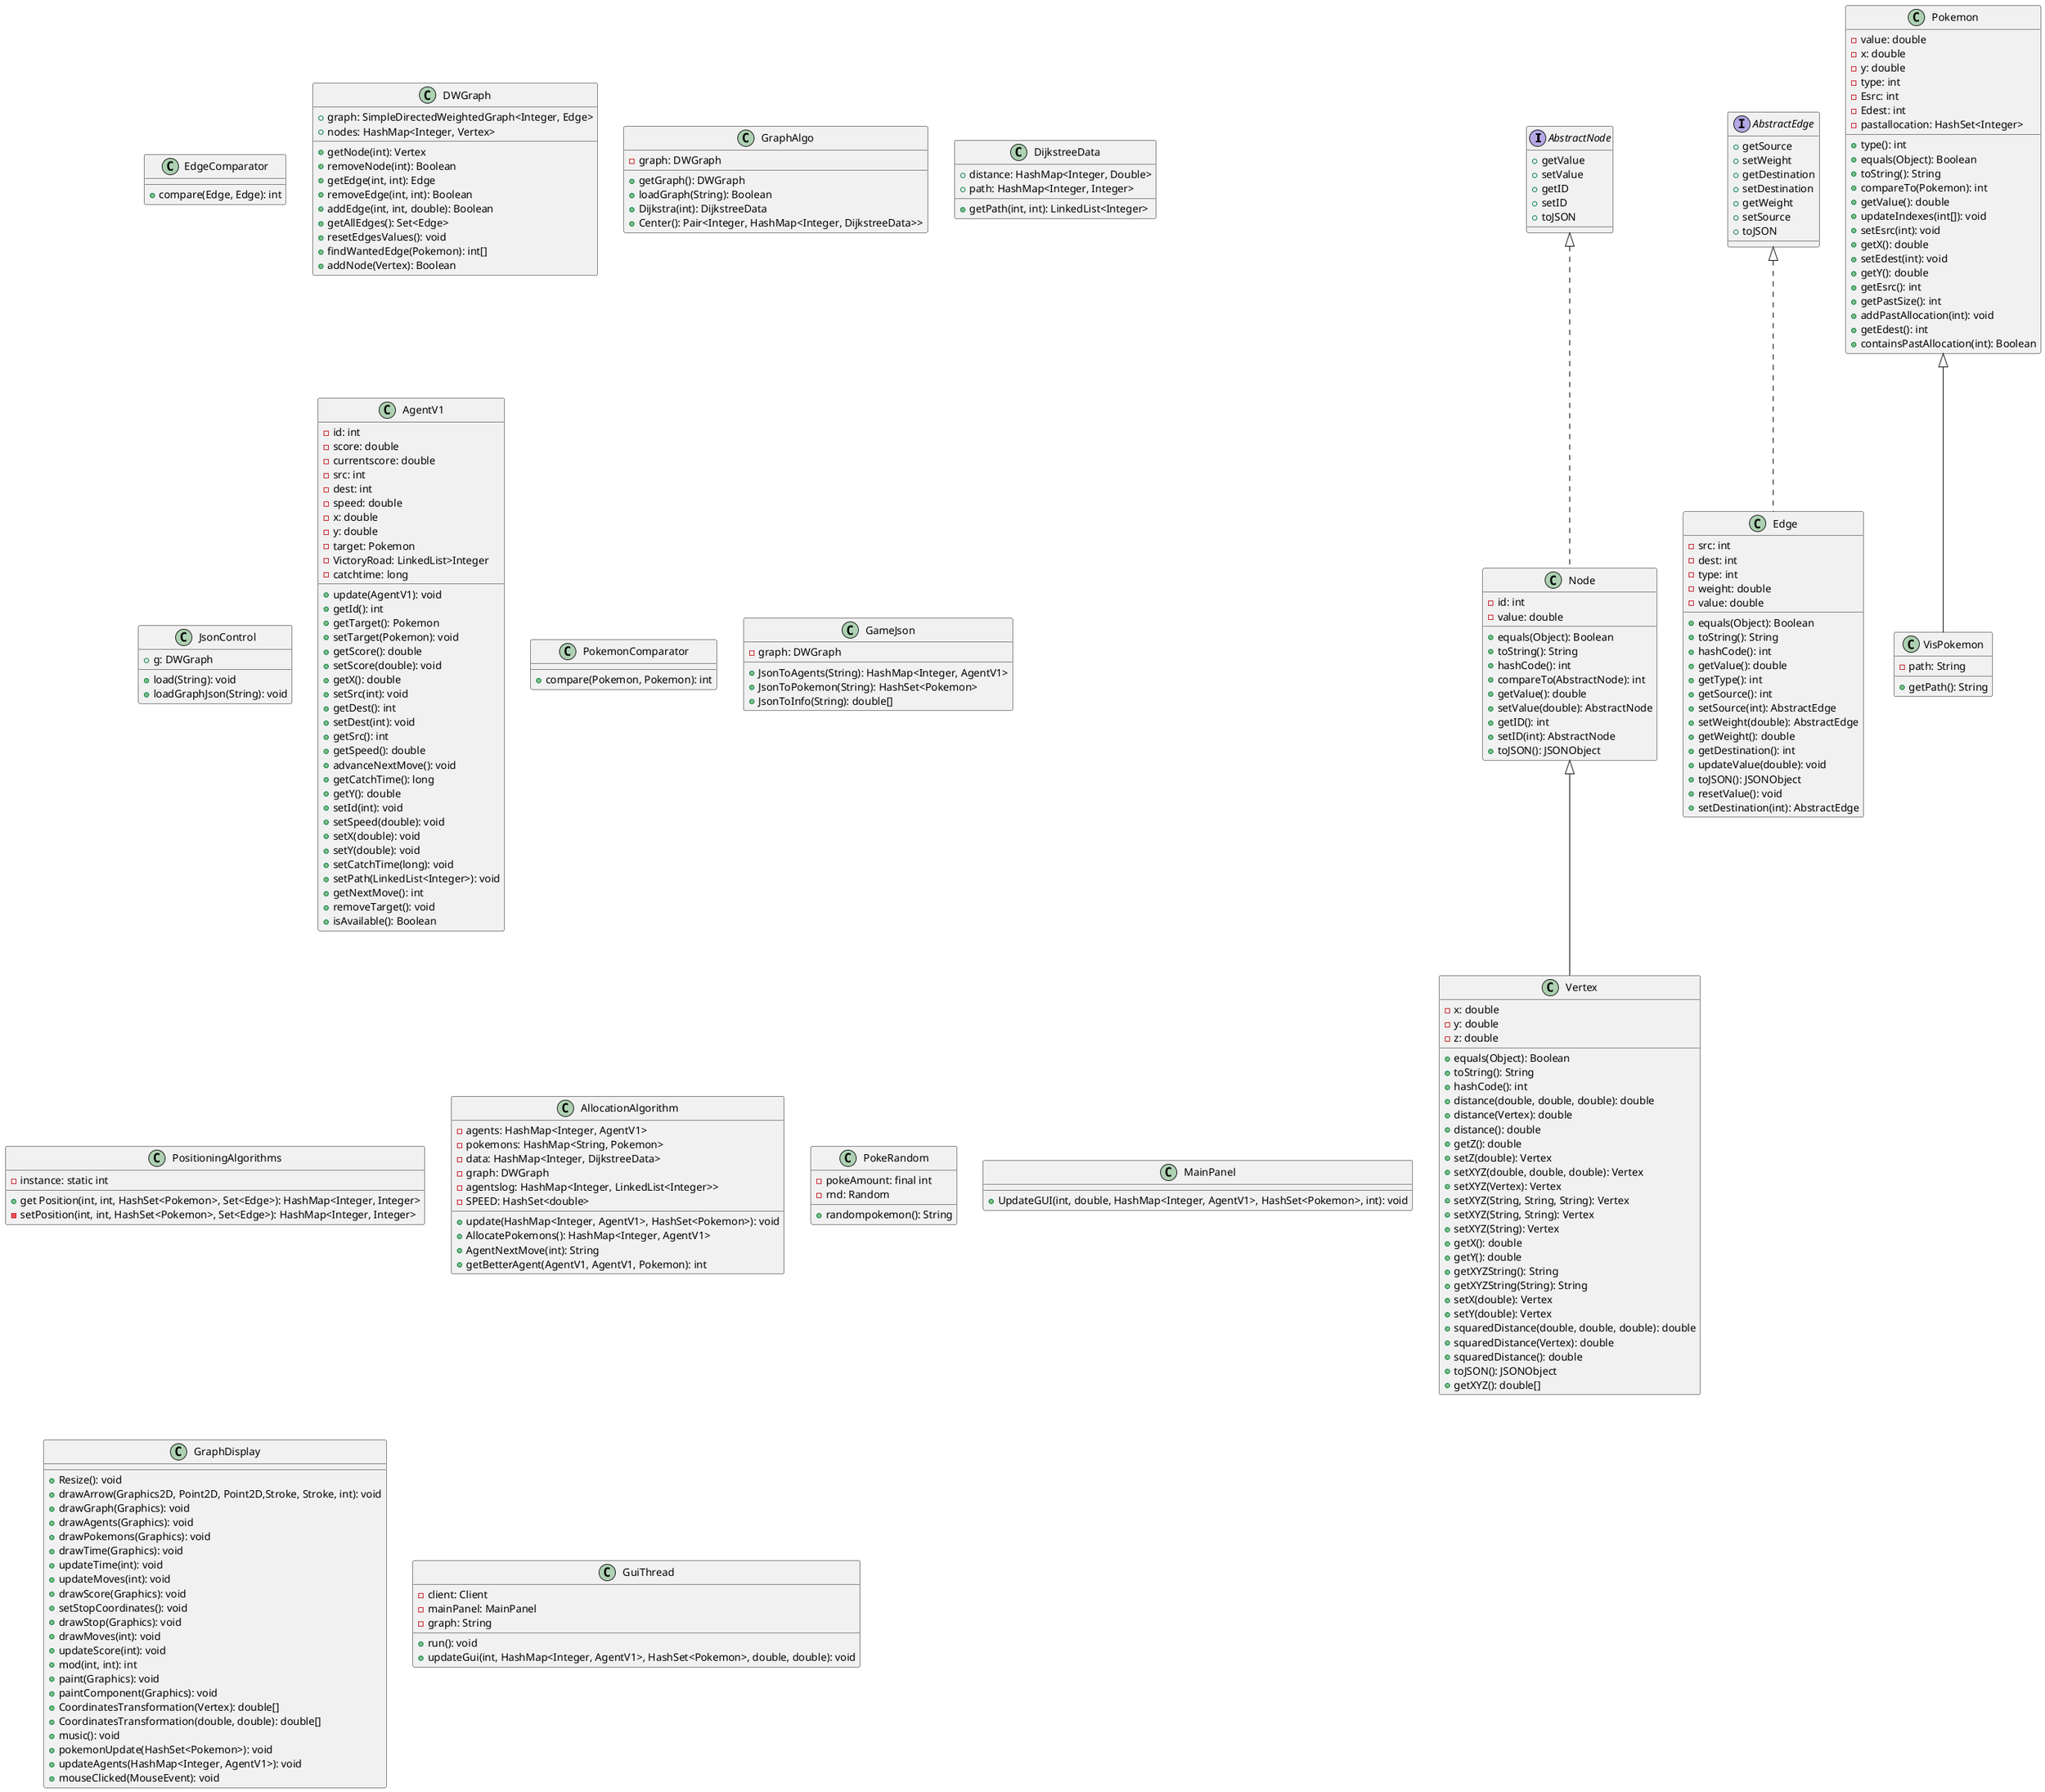 @startuml
'https://plantuml.com/class-diagram

interface AbstractNode{
+getValue
+setValue
+getID
+setID
+toJSON
}

interface AbstractEdge{
+getSource
+setWeight
+getDestination
+setDestination
+getWeight
+setSource
+toJSON
}

class Node implements AbstractNode{
-id: int
-value: double
+equals(Object): Boolean
+toString(): String
+hashCode(): int
+compareTo(AbstractNode): int
+getValue(): double
+setValue(double): AbstractNode
+getID(): int
+setID(int): AbstractNode
+toJSON(): JSONObject
}

class Vertex extends Node{
-x: double
-y: double
-z: double
+equals(Object): Boolean
+toString(): String
+hashCode(): int
+distance(double, double, double): double
+distance(Vertex): double
+distance(): double
+getZ(): double
+setZ(double): Vertex
+setXYZ(double, double, double): Vertex
+setXYZ(Vertex): Vertex
+setXYZ(String, String, String): Vertex
+setXYZ(String, String): Vertex
+setXYZ(String): Vertex
+getX(): double
+getY(): double
+getXYZString(): String
+getXYZString(String): String
+setX(double): Vertex
+setY(double): Vertex
+squaredDistance(double, double, double): double
+squaredDistance(Vertex): double
+squaredDistance(): double
+toJSON(): JSONObject
+getXYZ(): double[]
}

class Edge implements AbstractEdge{
-src: int
-dest: int
-type: int
-weight: double
-value: double
+equals(Object): Boolean
+toString(): String
+hashCode(): int
+getValue(): double
+getType(): int
+getSource(): int
+setSource(int): AbstractEdge
+setWeight(double): AbstractEdge
+getWeight(): double
+getDestination(): int
+updateValue(double): void
+toJSON(): JSONObject
+resetValue(): void
+setDestination(int): AbstractEdge
}

class EdgeComparator{
+compare(Edge, Edge): int
}

class DWGraph{
+graph: SimpleDirectedWeightedGraph<Integer, Edge>
+nodes: HashMap<Integer, Vertex>
+getNode(int): Vertex
+removeNode(int): Boolean
+getEdge(int, int): Edge
+removeEdge(int, int): Boolean
+addEdge(int, int, double): Boolean
+getAllEdges(): Set<Edge>
+resetEdgesValues(): void
+findWantedEdge(Pokemon): int[]
+addNode(Vertex): Boolean
}

class GraphAlgo{
-graph: DWGraph
+getGraph(): DWGraph
+loadGraph(String): Boolean
+Dijkstra(int): DijkstreeData
+Center(): Pair<Integer, HashMap<Integer, DijkstreeData>>
}

class DijkstreeData{
+distance: HashMap<Integer, Double>
+path: HashMap<Integer, Integer>
+getPath(int, int): LinkedList<Integer>
}

class JsonControl{
+g: DWGraph
+load(String): void
+loadGraphJson(String): void
}

class AgentV1{
-id: int
-score: double
-currentscore: double
-src: int
-dest: int
-speed: double
-x: double
-y: double
-target: Pokemon
-VictoryRoad: LinkedList>Integer
-catchtime: long
+update(AgentV1): void
+getId(): int
+getTarget(): Pokemon
+setTarget(Pokemon): void
+getScore(): double
+setScore(double): void
+getX(): double
+setSrc(int): void
+getDest(): int
+setDest(int): void
+getSrc(): int
+getSpeed(): double
+advanceNextMove(): void
+getCatchTime(): long
+getY(): double
+setId(int): void
+setSpeed(double): void
+setX(double): void
+setY(double): void
+setCatchTime(long): void
+setPath(LinkedList<Integer>): void
+getNextMove(): int
+removeTarget(): void
+isAvailable(): Boolean
}

class Pokemon{
-value: double
-x: double
-y: double
-type: int
-Esrc: int
-Edest: int
-pastallocation: HashSet<Integer>
+type(): int
+equals(Object): Boolean
+toString(): String
+compareTo(Pokemon): int
+getValue(): double
+updateIndexes(int[]): void
+setEsrc(int): void
+getX(): double
+setEdest(int): void
+getY(): double
+getEsrc(): int
+getPastSize(): int
+addPastAllocation(int): void
+getEdest(): int
+containsPastAllocation(int): Boolean
}

class PokemonComparator{
+compare(Pokemon, Pokemon): int
}

class GameJson{
-graph: DWGraph
+JsonToAgents(String): HashMap<Integer, AgentV1>
+JsonToPokemon(String): HashSet<Pokemon>
+JsonToInfo(String): double[]
}

class PositioningAlgorithms{
-instance: static int
+get Position(int, int, HashSet<Pokemon>, Set<Edge>): HashMap<Integer, Integer>
-setPosition(int, int, HashSet<Pokemon>, Set<Edge>): HashMap<Integer, Integer>
}

class AllocationAlgorithm{
-agents: HashMap<Integer, AgentV1>
-pokemons: HashMap<String, Pokemon>
-data: HashMap<Integer, DijkstreeData>
-graph: DWGraph
-agentslog: HashMap<Integer, LinkedList<Integer>>
-SPEED: HashSet<double>
+update(HashMap<Integer, AgentV1>, HashSet<Pokemon>): void
+AllocatePokemons(): HashMap<Integer, AgentV1>
+AgentNextMove(int): String
+getBetterAgent(AgentV1, AgentV1, Pokemon): int
}

class VisPokemon extends Pokemon{
-path: String
+getPath(): String
}

class PokeRandom{
-pokeAmount: final int
-rnd: Random
+randompokemon(): String
}

class MainPanel{
+UpdateGUI(int, double, HashMap<Integer, AgentV1>, HashSet<Pokemon>, int): void
}

class GraphDisplay{
+Resize(): void
+drawArrow(Graphics2D, Point2D, Point2D,Stroke, Stroke, int): void
+drawGraph(Graphics): void
+drawAgents(Graphics): void
+drawPokemons(Graphics): void
+drawTime(Graphics): void
+updateTime(int): void
+updateMoves(int): void
+drawScore(Graphics): void
+setStopCoordinates(): void
+drawStop(Graphics): void
+drawMoves(int): void
+updateScore(int): void
+mod(int, int): int
+paint(Graphics): void
+paintComponent(Graphics): void
+CoordinatesTransformation(Vertex): double[]
+CoordinatesTransformation(double, double): double[]
+music(): void
+pokemonUpdate(HashSet<Pokemon>): void
+updateAgents(HashMap<Integer, AgentV1>): void
+mouseClicked(MouseEvent): void
}

class GuiThread{
-client: Client
-mainPanel: MainPanel
-graph: String
+run(): void
+updateGui(int, HashMap<Integer, AgentV1>, HashSet<Pokemon>, double, double): void
}
@enduml